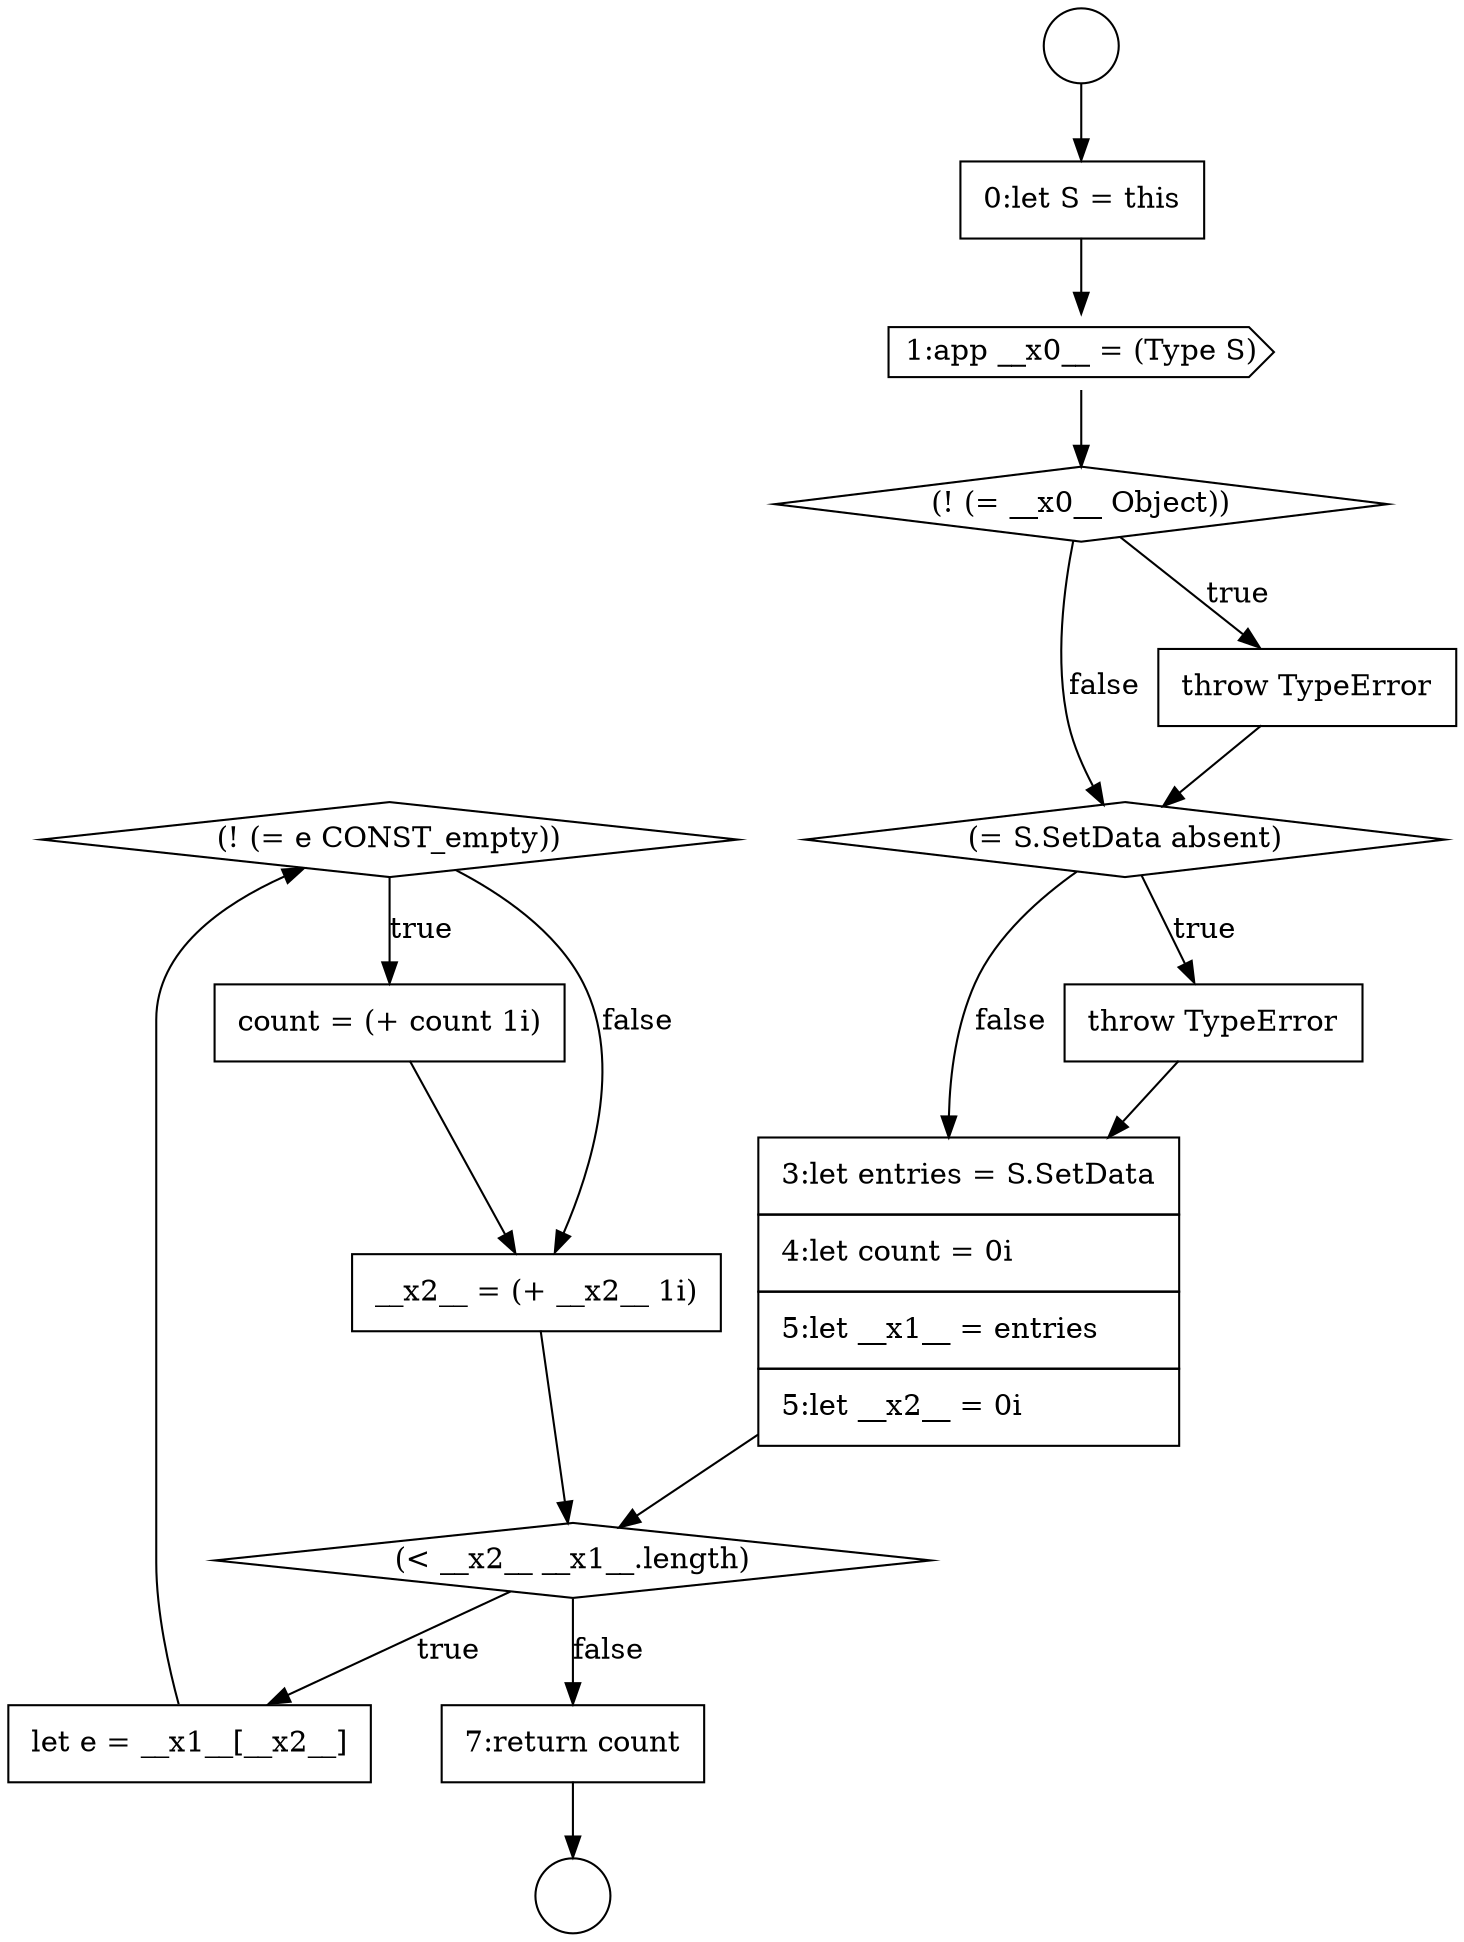 digraph {
  node16039 [shape=diamond, label=<<font color="black">(! (= e CONST_empty))</font>> color="black" fillcolor="white" style=filled]
  node16035 [shape=none, margin=0, label=<<font color="black">
    <table border="0" cellborder="1" cellspacing="0" cellpadding="10">
      <tr><td align="left">throw TypeError</td></tr>
    </table>
  </font>> color="black" fillcolor="white" style=filled]
  node16028 [shape=circle label=" " color="black" fillcolor="white" style=filled]
  node16040 [shape=none, margin=0, label=<<font color="black">
    <table border="0" cellborder="1" cellspacing="0" cellpadding="10">
      <tr><td align="left">count = (+ count 1i)</td></tr>
    </table>
  </font>> color="black" fillcolor="white" style=filled]
  node16031 [shape=cds, label=<<font color="black">1:app __x0__ = (Type S)</font>> color="black" fillcolor="white" style=filled]
  node16036 [shape=none, margin=0, label=<<font color="black">
    <table border="0" cellborder="1" cellspacing="0" cellpadding="10">
      <tr><td align="left">3:let entries = S.SetData</td></tr>
      <tr><td align="left">4:let count = 0i</td></tr>
      <tr><td align="left">5:let __x1__ = entries</td></tr>
      <tr><td align="left">5:let __x2__ = 0i</td></tr>
    </table>
  </font>> color="black" fillcolor="white" style=filled]
  node16037 [shape=diamond, label=<<font color="black">(&lt; __x2__ __x1__.length)</font>> color="black" fillcolor="white" style=filled]
  node16042 [shape=none, margin=0, label=<<font color="black">
    <table border="0" cellborder="1" cellspacing="0" cellpadding="10">
      <tr><td align="left">7:return count</td></tr>
    </table>
  </font>> color="black" fillcolor="white" style=filled]
  node16032 [shape=diamond, label=<<font color="black">(! (= __x0__ Object))</font>> color="black" fillcolor="white" style=filled]
  node16029 [shape=circle label=" " color="black" fillcolor="white" style=filled]
  node16034 [shape=diamond, label=<<font color="black">(= S.SetData absent)</font>> color="black" fillcolor="white" style=filled]
  node16038 [shape=none, margin=0, label=<<font color="black">
    <table border="0" cellborder="1" cellspacing="0" cellpadding="10">
      <tr><td align="left">let e = __x1__[__x2__]</td></tr>
    </table>
  </font>> color="black" fillcolor="white" style=filled]
  node16041 [shape=none, margin=0, label=<<font color="black">
    <table border="0" cellborder="1" cellspacing="0" cellpadding="10">
      <tr><td align="left">__x2__ = (+ __x2__ 1i)</td></tr>
    </table>
  </font>> color="black" fillcolor="white" style=filled]
  node16033 [shape=none, margin=0, label=<<font color="black">
    <table border="0" cellborder="1" cellspacing="0" cellpadding="10">
      <tr><td align="left">throw TypeError</td></tr>
    </table>
  </font>> color="black" fillcolor="white" style=filled]
  node16030 [shape=none, margin=0, label=<<font color="black">
    <table border="0" cellborder="1" cellspacing="0" cellpadding="10">
      <tr><td align="left">0:let S = this</td></tr>
    </table>
  </font>> color="black" fillcolor="white" style=filled]
  node16031 -> node16032 [ color="black"]
  node16034 -> node16035 [label=<<font color="black">true</font>> color="black"]
  node16034 -> node16036 [label=<<font color="black">false</font>> color="black"]
  node16037 -> node16038 [label=<<font color="black">true</font>> color="black"]
  node16037 -> node16042 [label=<<font color="black">false</font>> color="black"]
  node16028 -> node16030 [ color="black"]
  node16032 -> node16033 [label=<<font color="black">true</font>> color="black"]
  node16032 -> node16034 [label=<<font color="black">false</font>> color="black"]
  node16030 -> node16031 [ color="black"]
  node16036 -> node16037 [ color="black"]
  node16039 -> node16040 [label=<<font color="black">true</font>> color="black"]
  node16039 -> node16041 [label=<<font color="black">false</font>> color="black"]
  node16035 -> node16036 [ color="black"]
  node16033 -> node16034 [ color="black"]
  node16042 -> node16029 [ color="black"]
  node16040 -> node16041 [ color="black"]
  node16038 -> node16039 [ color="black"]
  node16041 -> node16037 [ color="black"]
}
